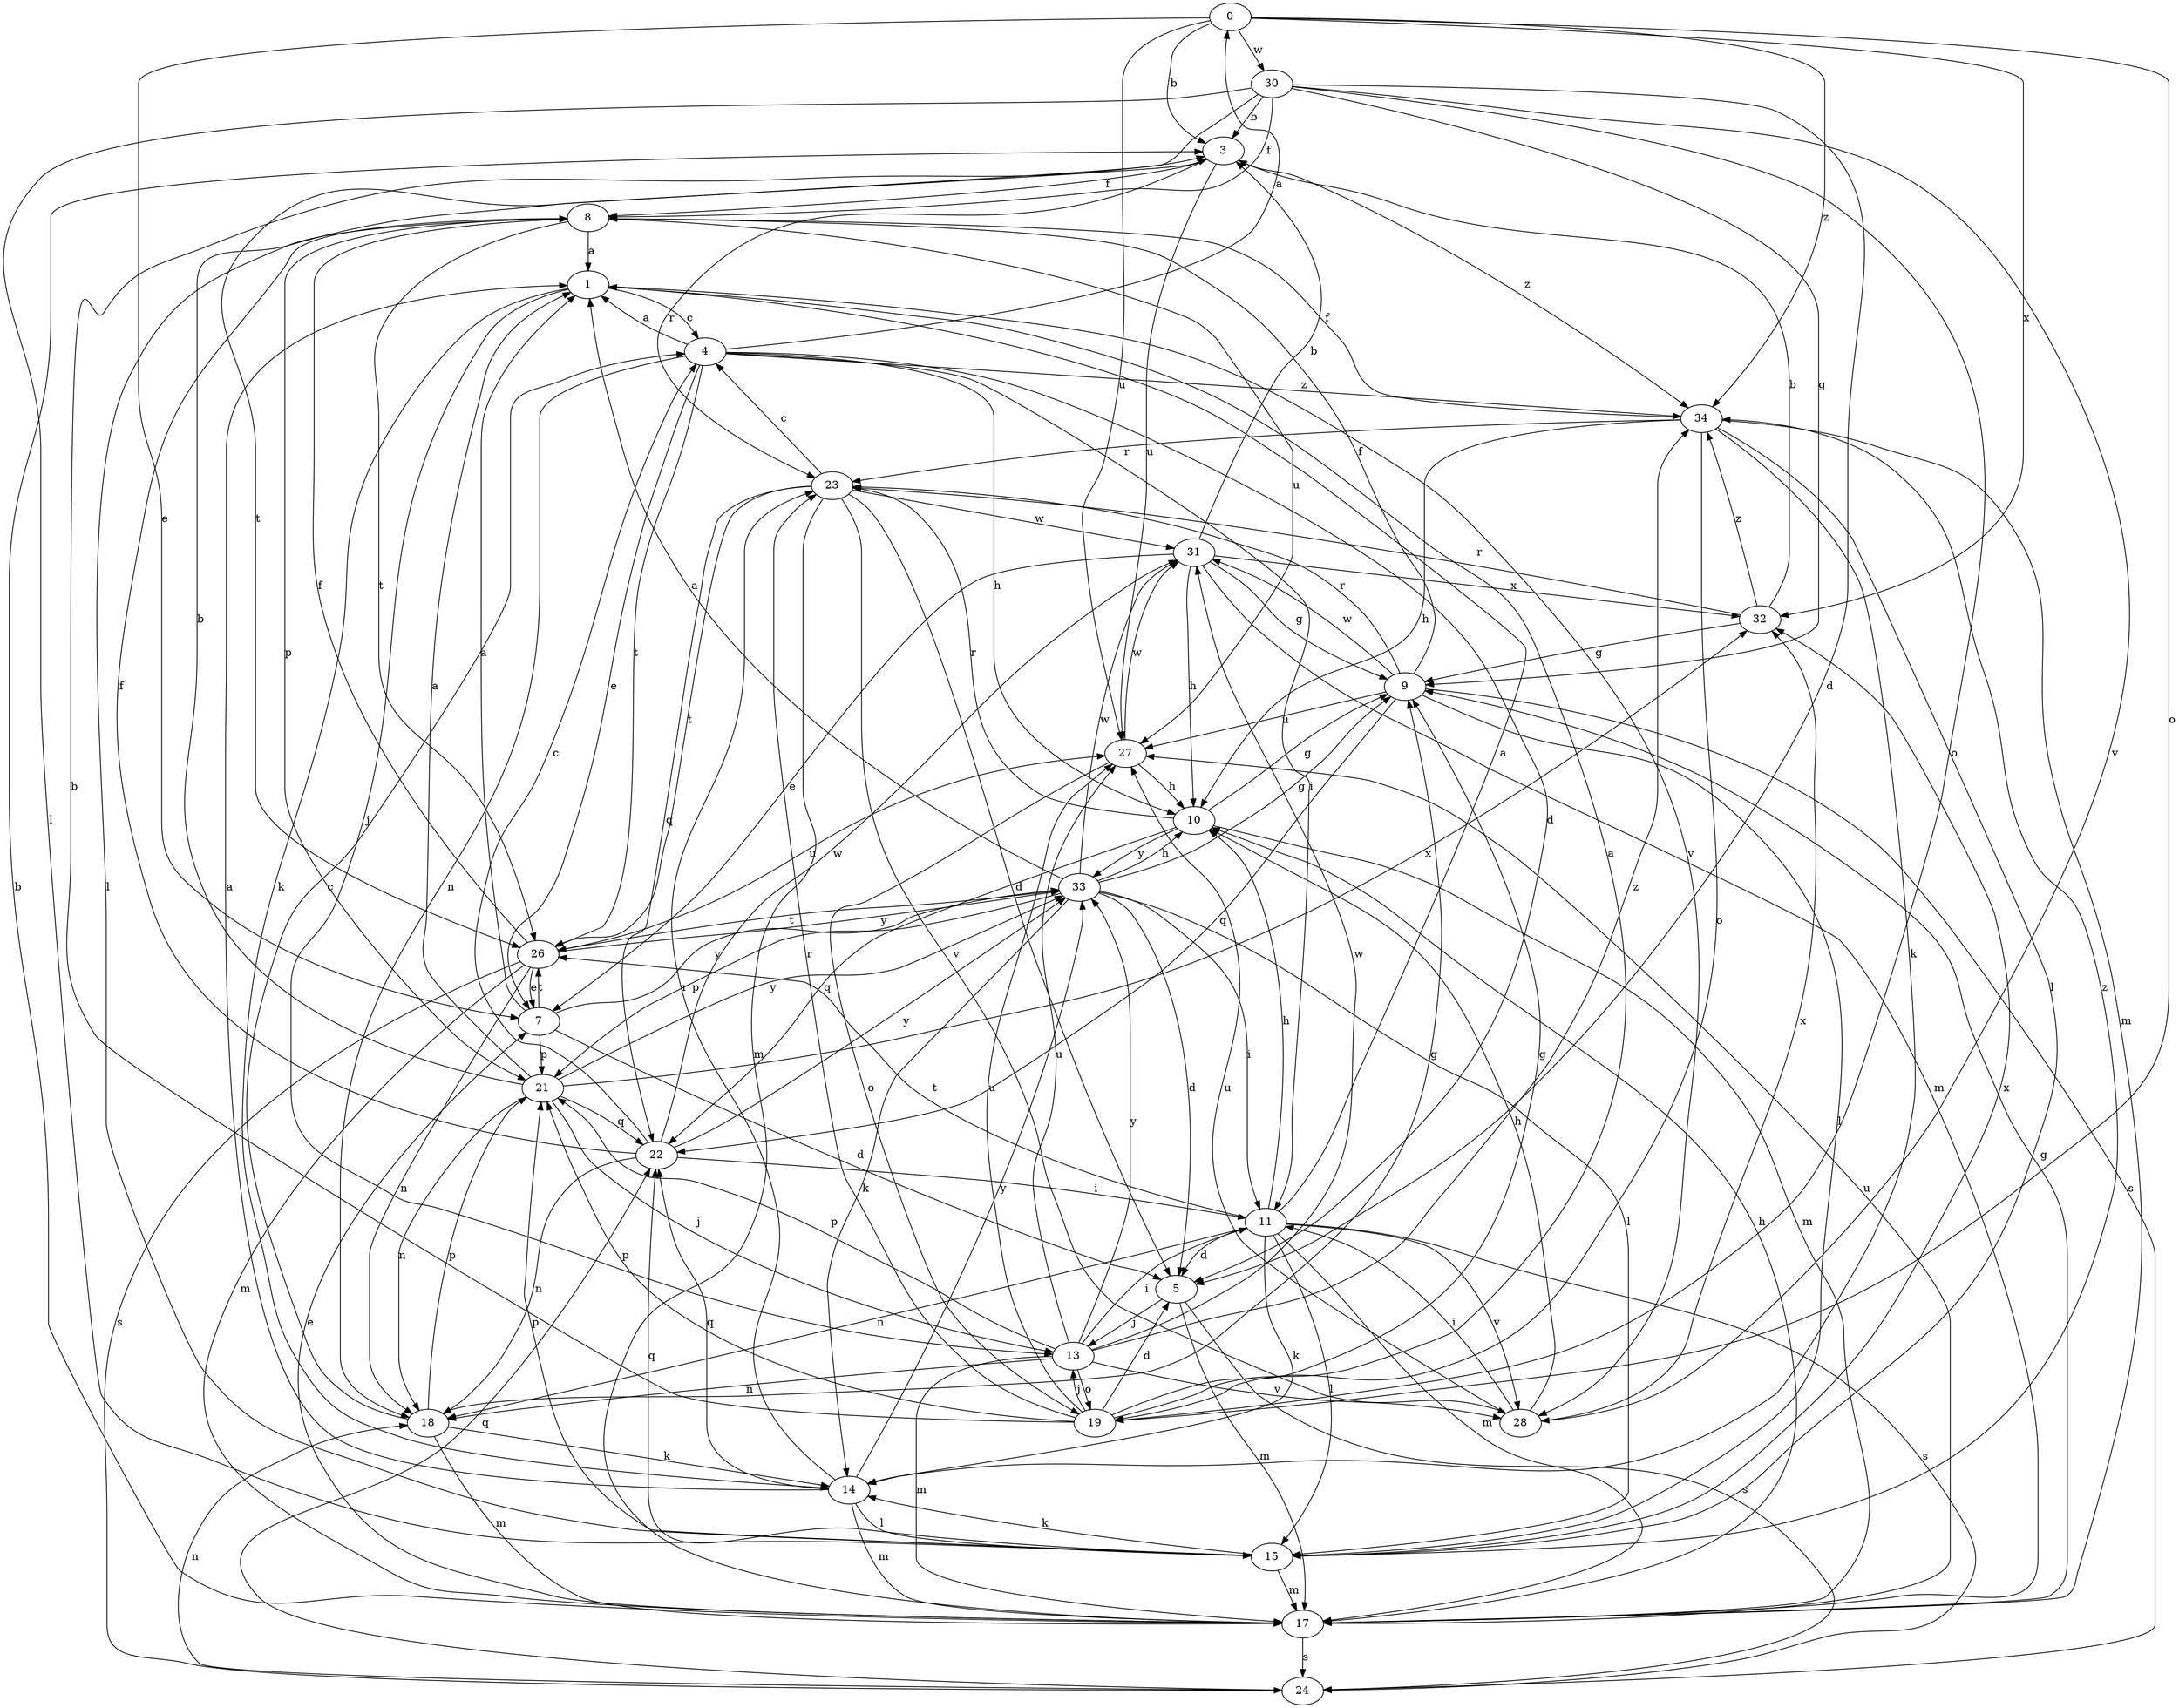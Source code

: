 strict digraph  {
0;
1;
3;
4;
5;
7;
8;
9;
10;
11;
13;
14;
15;
17;
18;
19;
21;
22;
23;
24;
26;
27;
28;
30;
31;
32;
33;
34;
0 -> 3  [label=b];
0 -> 7  [label=e];
0 -> 19  [label=o];
0 -> 27  [label=u];
0 -> 30  [label=w];
0 -> 32  [label=x];
0 -> 34  [label=z];
1 -> 4  [label=c];
1 -> 13  [label=j];
1 -> 14  [label=k];
1 -> 28  [label=v];
3 -> 8  [label=f];
3 -> 23  [label=r];
3 -> 27  [label=u];
3 -> 34  [label=z];
4 -> 0  [label=a];
4 -> 1  [label=a];
4 -> 5  [label=d];
4 -> 7  [label=e];
4 -> 10  [label=h];
4 -> 11  [label=i];
4 -> 18  [label=n];
4 -> 26  [label=t];
4 -> 34  [label=z];
5 -> 13  [label=j];
5 -> 17  [label=m];
5 -> 24  [label=s];
7 -> 1  [label=a];
7 -> 5  [label=d];
7 -> 21  [label=p];
7 -> 26  [label=t];
7 -> 33  [label=y];
8 -> 1  [label=a];
8 -> 15  [label=l];
8 -> 21  [label=p];
8 -> 26  [label=t];
8 -> 27  [label=u];
9 -> 8  [label=f];
9 -> 15  [label=l];
9 -> 22  [label=q];
9 -> 23  [label=r];
9 -> 24  [label=s];
9 -> 27  [label=u];
9 -> 31  [label=w];
10 -> 9  [label=g];
10 -> 17  [label=m];
10 -> 22  [label=q];
10 -> 23  [label=r];
10 -> 33  [label=y];
11 -> 1  [label=a];
11 -> 5  [label=d];
11 -> 10  [label=h];
11 -> 14  [label=k];
11 -> 15  [label=l];
11 -> 17  [label=m];
11 -> 18  [label=n];
11 -> 24  [label=s];
11 -> 26  [label=t];
11 -> 28  [label=v];
13 -> 11  [label=i];
13 -> 17  [label=m];
13 -> 18  [label=n];
13 -> 19  [label=o];
13 -> 21  [label=p];
13 -> 27  [label=u];
13 -> 28  [label=v];
13 -> 31  [label=w];
13 -> 33  [label=y];
13 -> 34  [label=z];
14 -> 1  [label=a];
14 -> 15  [label=l];
14 -> 17  [label=m];
14 -> 22  [label=q];
14 -> 23  [label=r];
14 -> 33  [label=y];
15 -> 14  [label=k];
15 -> 17  [label=m];
15 -> 21  [label=p];
15 -> 22  [label=q];
15 -> 32  [label=x];
15 -> 34  [label=z];
17 -> 3  [label=b];
17 -> 7  [label=e];
17 -> 9  [label=g];
17 -> 10  [label=h];
17 -> 24  [label=s];
17 -> 27  [label=u];
18 -> 4  [label=c];
18 -> 9  [label=g];
18 -> 14  [label=k];
18 -> 17  [label=m];
18 -> 21  [label=p];
19 -> 1  [label=a];
19 -> 3  [label=b];
19 -> 5  [label=d];
19 -> 9  [label=g];
19 -> 13  [label=j];
19 -> 21  [label=p];
19 -> 23  [label=r];
19 -> 27  [label=u];
21 -> 1  [label=a];
21 -> 3  [label=b];
21 -> 13  [label=j];
21 -> 18  [label=n];
21 -> 22  [label=q];
21 -> 32  [label=x];
21 -> 33  [label=y];
22 -> 4  [label=c];
22 -> 8  [label=f];
22 -> 11  [label=i];
22 -> 18  [label=n];
22 -> 31  [label=w];
22 -> 33  [label=y];
23 -> 4  [label=c];
23 -> 5  [label=d];
23 -> 17  [label=m];
23 -> 22  [label=q];
23 -> 26  [label=t];
23 -> 28  [label=v];
23 -> 31  [label=w];
24 -> 18  [label=n];
24 -> 22  [label=q];
26 -> 7  [label=e];
26 -> 8  [label=f];
26 -> 17  [label=m];
26 -> 18  [label=n];
26 -> 24  [label=s];
26 -> 27  [label=u];
26 -> 33  [label=y];
27 -> 10  [label=h];
27 -> 19  [label=o];
27 -> 31  [label=w];
28 -> 10  [label=h];
28 -> 11  [label=i];
28 -> 27  [label=u];
28 -> 32  [label=x];
30 -> 3  [label=b];
30 -> 5  [label=d];
30 -> 8  [label=f];
30 -> 9  [label=g];
30 -> 15  [label=l];
30 -> 19  [label=o];
30 -> 26  [label=t];
30 -> 28  [label=v];
31 -> 3  [label=b];
31 -> 7  [label=e];
31 -> 9  [label=g];
31 -> 10  [label=h];
31 -> 17  [label=m];
31 -> 32  [label=x];
32 -> 3  [label=b];
32 -> 9  [label=g];
32 -> 23  [label=r];
32 -> 34  [label=z];
33 -> 1  [label=a];
33 -> 5  [label=d];
33 -> 9  [label=g];
33 -> 10  [label=h];
33 -> 11  [label=i];
33 -> 14  [label=k];
33 -> 15  [label=l];
33 -> 21  [label=p];
33 -> 26  [label=t];
33 -> 31  [label=w];
34 -> 8  [label=f];
34 -> 10  [label=h];
34 -> 14  [label=k];
34 -> 15  [label=l];
34 -> 17  [label=m];
34 -> 19  [label=o];
34 -> 23  [label=r];
}
